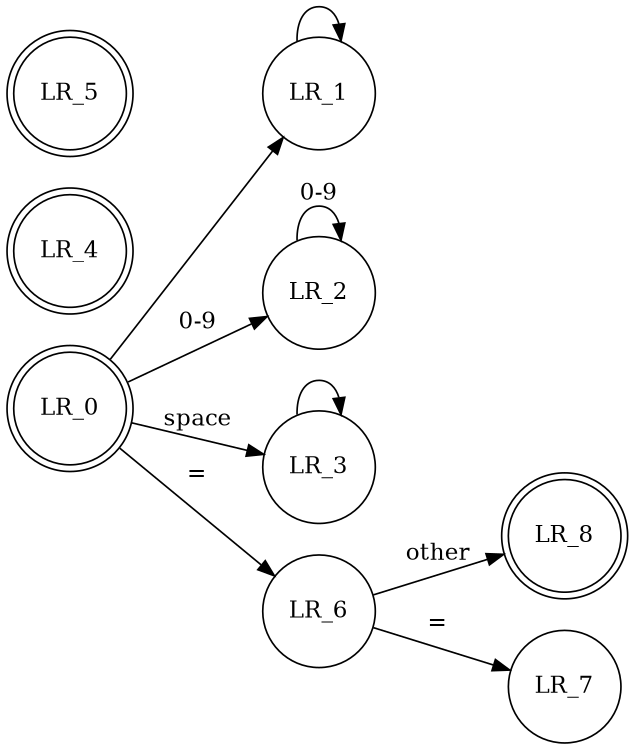 digraph finite_state_machine {

    rankdir=LR;
    size="8,5"
    node [shape = doublecircle]; LR_0 LR_4 LR_5 LR_8;
    node [shape = circle];



    LR_0 -> LR_1 [ lable = "a-zA-Z_" ];
    LR_1 -> LR_1 [ lable = "0-9a-zA-Z_" ];

    LR_0 -> LR_2 [ label = "0-9" ];
    LR_2 -> LR_2 [ label = "0-9" ];

    LR_0 -> LR_3 [ label = "space" ];
    LR_3 -> LR_3 [ lable = "space" ];

    LR_0 -> LR_6 [ label = "=" ];
    LR_6 -> LR_7 [ label = "=" ];
    LR_6 -> LR_8 [ label = "other" ];
}